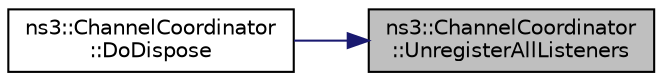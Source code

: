 digraph "ns3::ChannelCoordinator::UnregisterAllListeners"
{
 // LATEX_PDF_SIZE
  edge [fontname="Helvetica",fontsize="10",labelfontname="Helvetica",labelfontsize="10"];
  node [fontname="Helvetica",fontsize="10",shape=record];
  rankdir="RL";
  Node1 [label="ns3::ChannelCoordinator\l::UnregisterAllListeners",height=0.2,width=0.4,color="black", fillcolor="grey75", style="filled", fontcolor="black",tooltip="Remove all listeners."];
  Node1 -> Node2 [dir="back",color="midnightblue",fontsize="10",style="solid",fontname="Helvetica"];
  Node2 [label="ns3::ChannelCoordinator\l::DoDispose",height=0.2,width=0.4,color="black", fillcolor="white", style="filled",URL="$classns3_1_1_channel_coordinator.html#aea5e7c636b2c4daf6676a6905c0b3c03",tooltip="Destructor implementation."];
}
